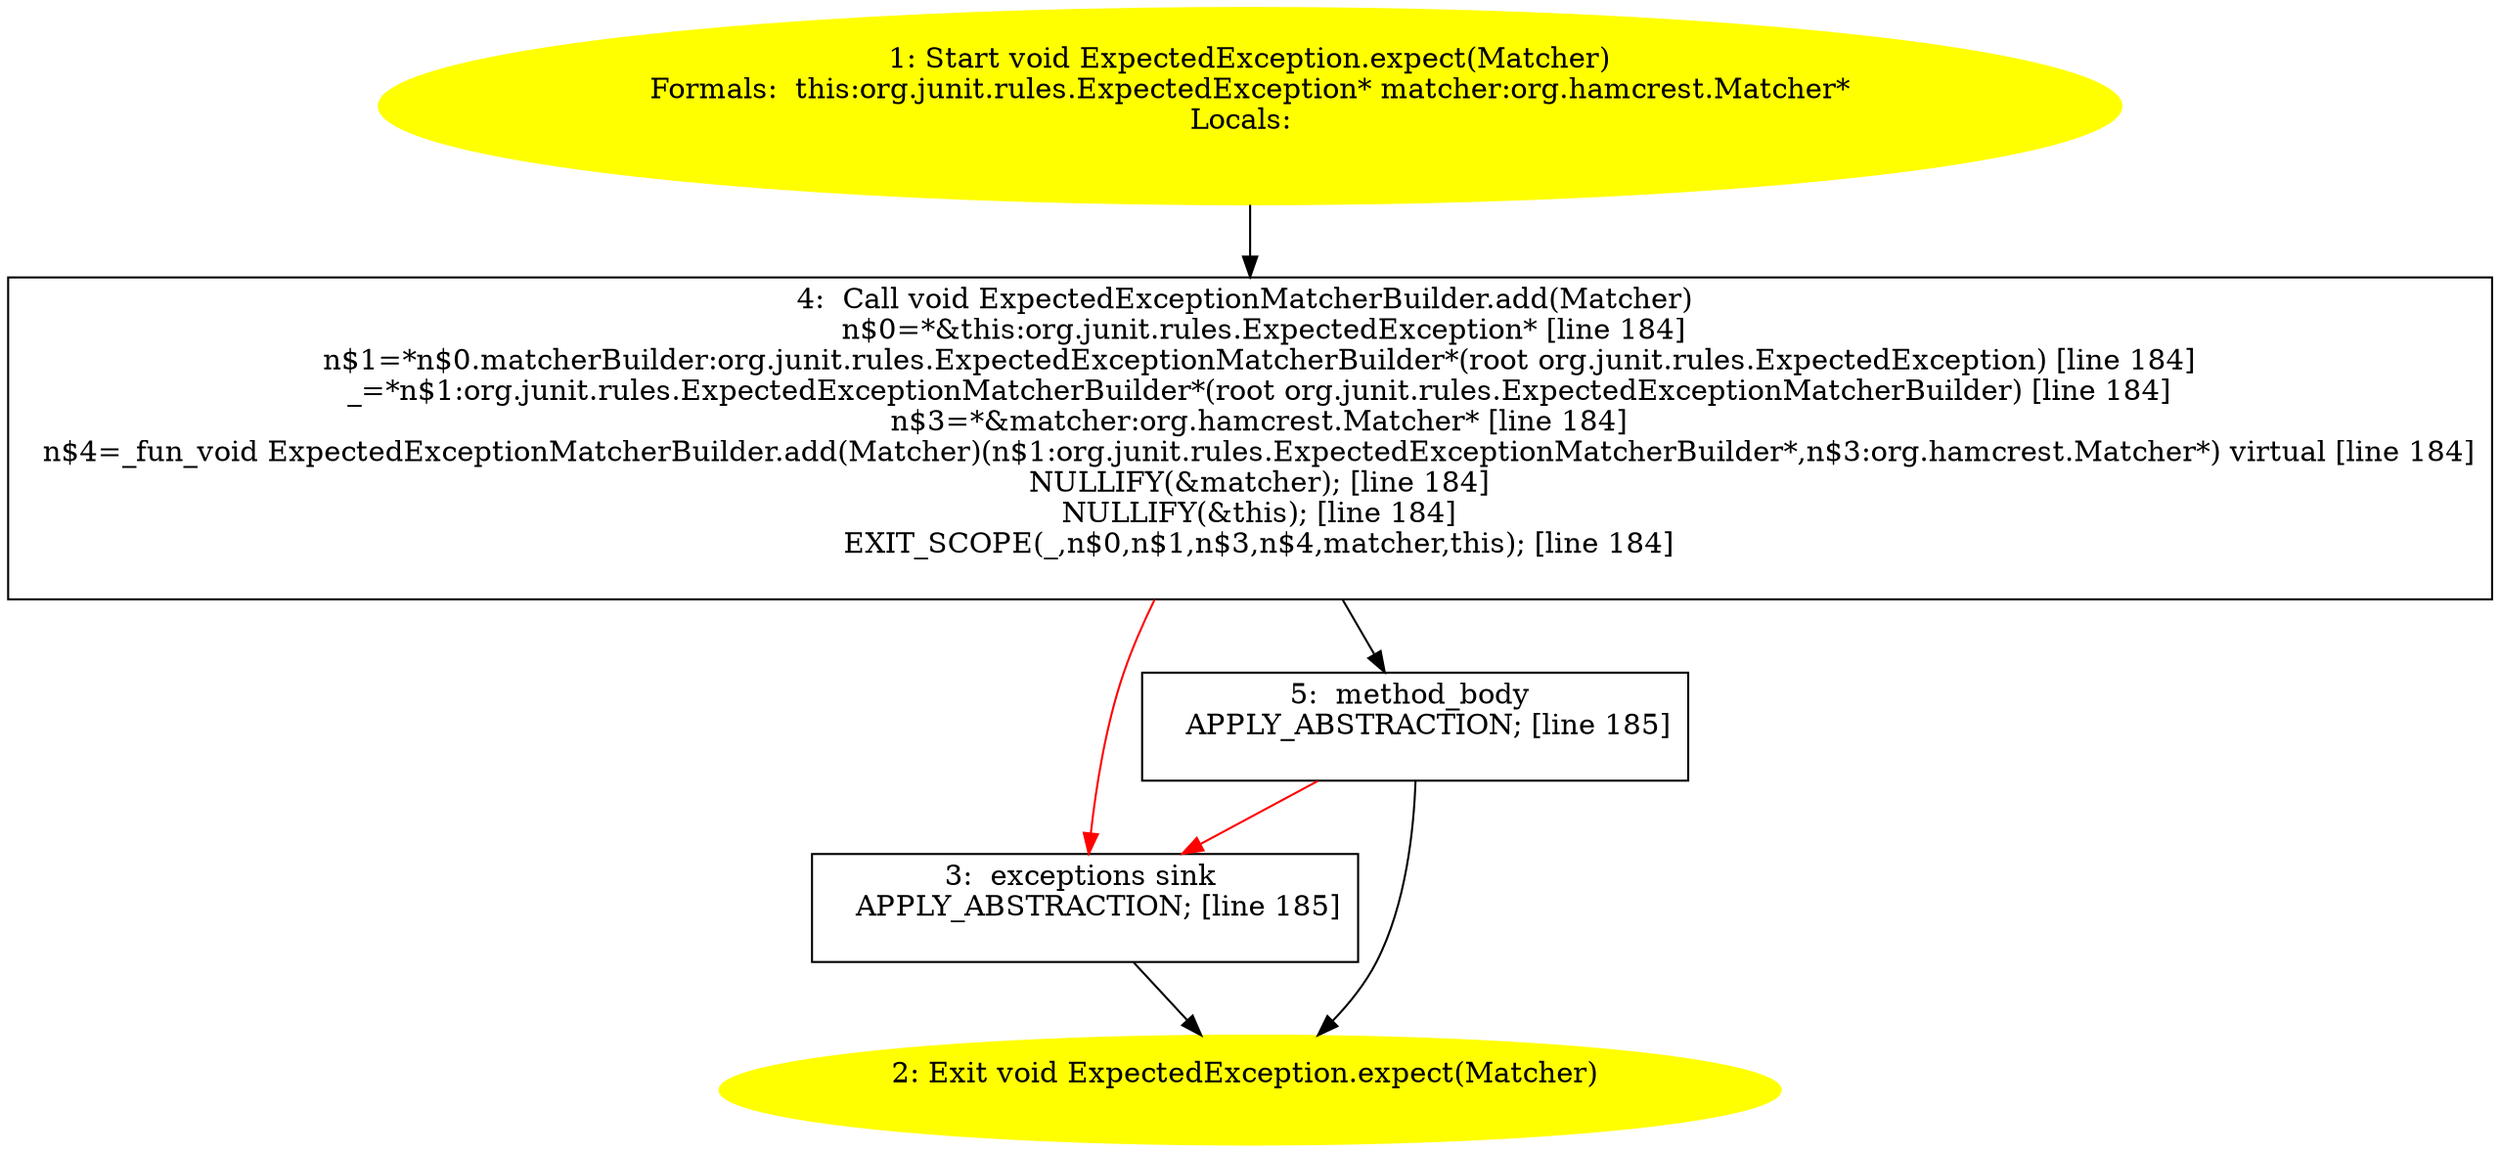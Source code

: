 /* @generated */
digraph cfg {
"org.junit.rules.ExpectedException.expect(org.hamcrest.Matcher):void.c682b832a8d30e1831652a516fe8f29c_1" [label="1: Start void ExpectedException.expect(Matcher)\nFormals:  this:org.junit.rules.ExpectedException* matcher:org.hamcrest.Matcher*\nLocals:  \n  " color=yellow style=filled]
	

	 "org.junit.rules.ExpectedException.expect(org.hamcrest.Matcher):void.c682b832a8d30e1831652a516fe8f29c_1" -> "org.junit.rules.ExpectedException.expect(org.hamcrest.Matcher):void.c682b832a8d30e1831652a516fe8f29c_4" ;
"org.junit.rules.ExpectedException.expect(org.hamcrest.Matcher):void.c682b832a8d30e1831652a516fe8f29c_2" [label="2: Exit void ExpectedException.expect(Matcher) \n  " color=yellow style=filled]
	

"org.junit.rules.ExpectedException.expect(org.hamcrest.Matcher):void.c682b832a8d30e1831652a516fe8f29c_3" [label="3:  exceptions sink \n   APPLY_ABSTRACTION; [line 185]\n " shape="box"]
	

	 "org.junit.rules.ExpectedException.expect(org.hamcrest.Matcher):void.c682b832a8d30e1831652a516fe8f29c_3" -> "org.junit.rules.ExpectedException.expect(org.hamcrest.Matcher):void.c682b832a8d30e1831652a516fe8f29c_2" ;
"org.junit.rules.ExpectedException.expect(org.hamcrest.Matcher):void.c682b832a8d30e1831652a516fe8f29c_4" [label="4:  Call void ExpectedExceptionMatcherBuilder.add(Matcher) \n   n$0=*&this:org.junit.rules.ExpectedException* [line 184]\n  n$1=*n$0.matcherBuilder:org.junit.rules.ExpectedExceptionMatcherBuilder*(root org.junit.rules.ExpectedException) [line 184]\n  _=*n$1:org.junit.rules.ExpectedExceptionMatcherBuilder*(root org.junit.rules.ExpectedExceptionMatcherBuilder) [line 184]\n  n$3=*&matcher:org.hamcrest.Matcher* [line 184]\n  n$4=_fun_void ExpectedExceptionMatcherBuilder.add(Matcher)(n$1:org.junit.rules.ExpectedExceptionMatcherBuilder*,n$3:org.hamcrest.Matcher*) virtual [line 184]\n  NULLIFY(&matcher); [line 184]\n  NULLIFY(&this); [line 184]\n  EXIT_SCOPE(_,n$0,n$1,n$3,n$4,matcher,this); [line 184]\n " shape="box"]
	

	 "org.junit.rules.ExpectedException.expect(org.hamcrest.Matcher):void.c682b832a8d30e1831652a516fe8f29c_4" -> "org.junit.rules.ExpectedException.expect(org.hamcrest.Matcher):void.c682b832a8d30e1831652a516fe8f29c_5" ;
	 "org.junit.rules.ExpectedException.expect(org.hamcrest.Matcher):void.c682b832a8d30e1831652a516fe8f29c_4" -> "org.junit.rules.ExpectedException.expect(org.hamcrest.Matcher):void.c682b832a8d30e1831652a516fe8f29c_3" [color="red" ];
"org.junit.rules.ExpectedException.expect(org.hamcrest.Matcher):void.c682b832a8d30e1831652a516fe8f29c_5" [label="5:  method_body \n   APPLY_ABSTRACTION; [line 185]\n " shape="box"]
	

	 "org.junit.rules.ExpectedException.expect(org.hamcrest.Matcher):void.c682b832a8d30e1831652a516fe8f29c_5" -> "org.junit.rules.ExpectedException.expect(org.hamcrest.Matcher):void.c682b832a8d30e1831652a516fe8f29c_2" ;
	 "org.junit.rules.ExpectedException.expect(org.hamcrest.Matcher):void.c682b832a8d30e1831652a516fe8f29c_5" -> "org.junit.rules.ExpectedException.expect(org.hamcrest.Matcher):void.c682b832a8d30e1831652a516fe8f29c_3" [color="red" ];
}
